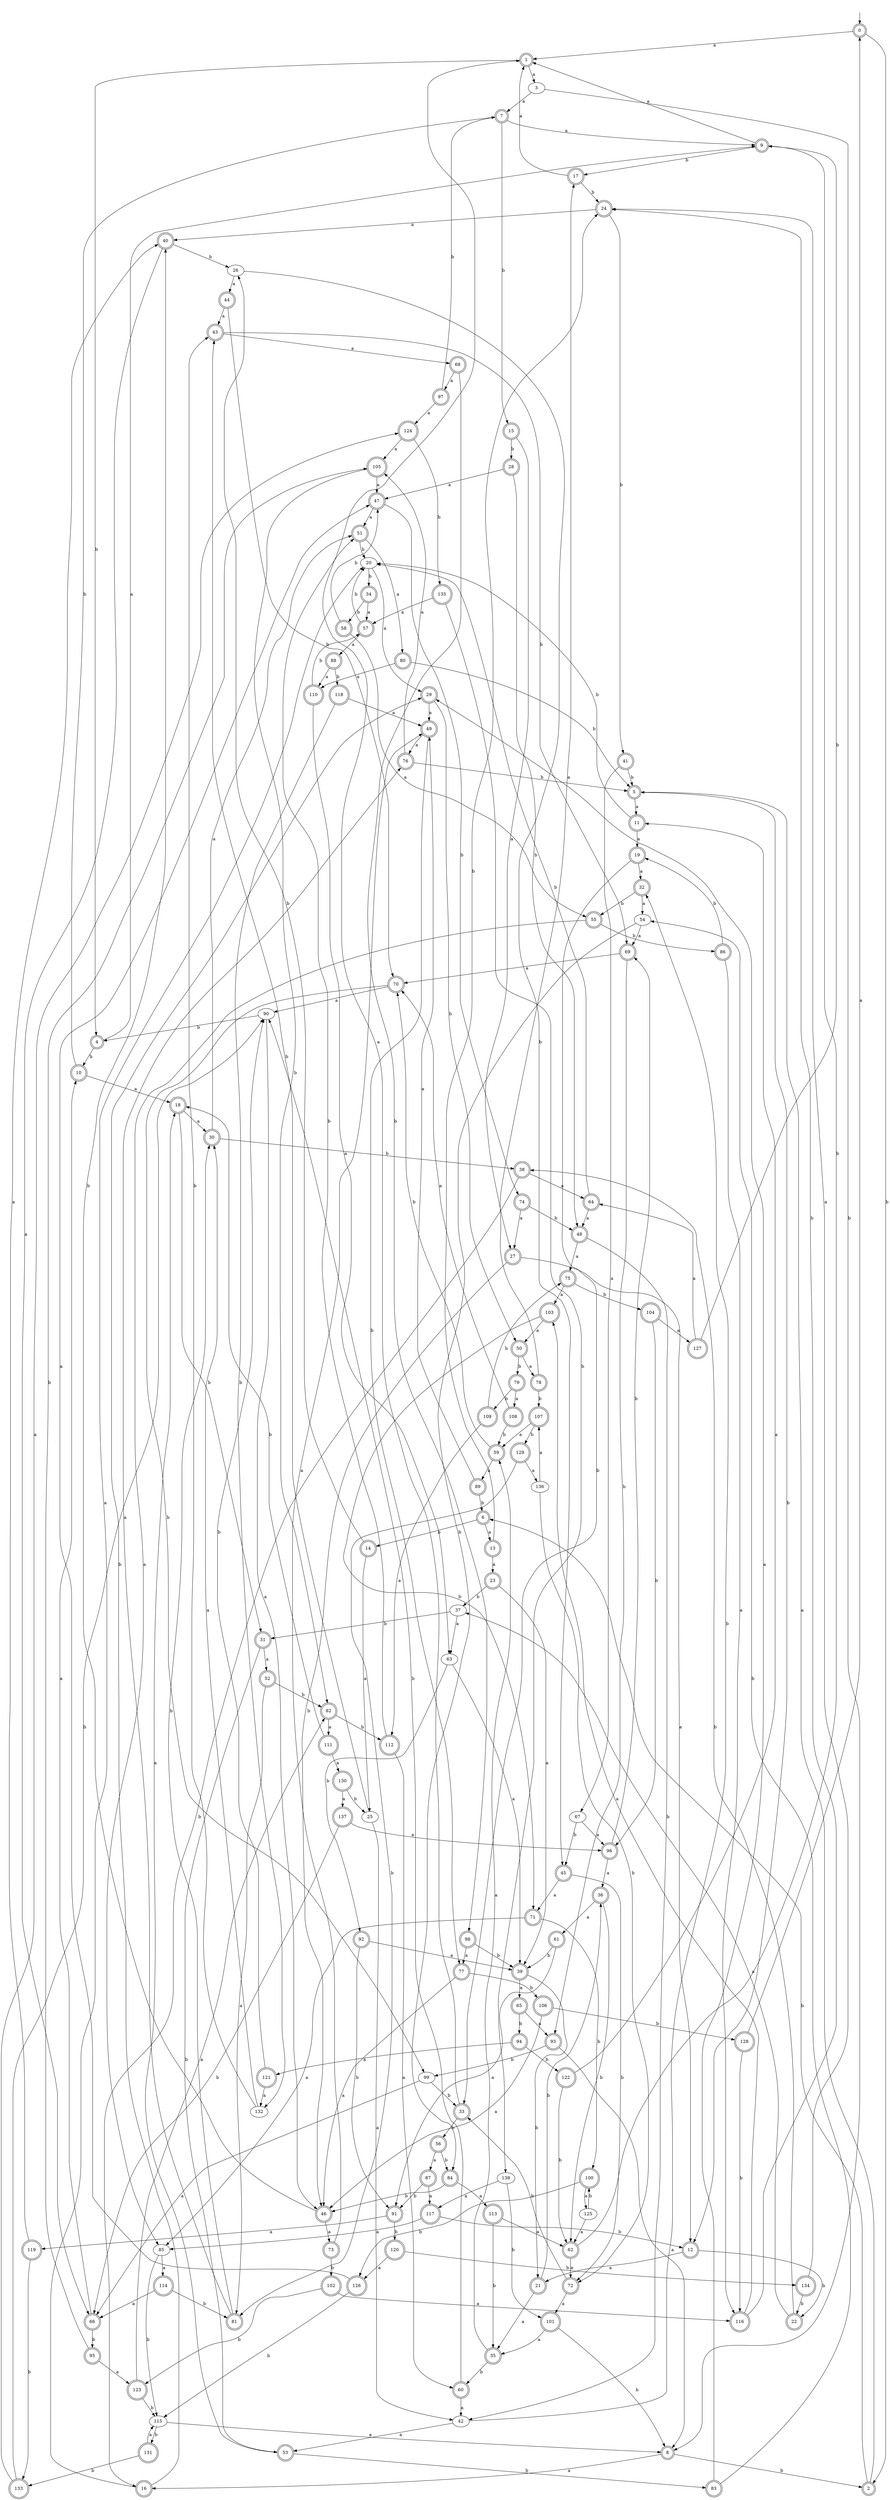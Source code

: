 digraph RandomDFA {
  __start0 [label="", shape=none];
  __start0 -> 0 [label=""];
  0 [shape=circle] [shape=doublecircle]
  0 -> 1 [label="a"]
  0 -> 2 [label="b"]
  1 [shape=doublecircle]
  1 -> 3 [label="a"]
  1 -> 4 [label="b"]
  2 [shape=doublecircle]
  2 -> 5 [label="a"]
  2 -> 6 [label="b"]
  3
  3 -> 7 [label="a"]
  3 -> 8 [label="b"]
  4 [shape=doublecircle]
  4 -> 9 [label="a"]
  4 -> 10 [label="b"]
  5 [shape=doublecircle]
  5 -> 11 [label="a"]
  5 -> 12 [label="b"]
  6 [shape=doublecircle]
  6 -> 13 [label="a"]
  6 -> 14 [label="b"]
  7 [shape=doublecircle]
  7 -> 9 [label="a"]
  7 -> 15 [label="b"]
  8 [shape=doublecircle]
  8 -> 16 [label="a"]
  8 -> 2 [label="b"]
  9 [shape=doublecircle]
  9 -> 1 [label="a"]
  9 -> 17 [label="b"]
  10 [shape=doublecircle]
  10 -> 18 [label="a"]
  10 -> 7 [label="b"]
  11 [shape=doublecircle]
  11 -> 19 [label="a"]
  11 -> 20 [label="b"]
  12 [shape=doublecircle]
  12 -> 21 [label="a"]
  12 -> 22 [label="b"]
  13 [shape=doublecircle]
  13 -> 23 [label="a"]
  13 -> 24 [label="b"]
  14 [shape=doublecircle]
  14 -> 25 [label="a"]
  14 -> 26 [label="b"]
  15 [shape=doublecircle]
  15 -> 27 [label="a"]
  15 -> 28 [label="b"]
  16 [shape=doublecircle]
  16 -> 20 [label="a"]
  16 -> 29 [label="b"]
  17 [shape=doublecircle]
  17 -> 1 [label="a"]
  17 -> 24 [label="b"]
  18 [shape=doublecircle]
  18 -> 30 [label="a"]
  18 -> 31 [label="b"]
  19 [shape=doublecircle]
  19 -> 32 [label="a"]
  19 -> 33 [label="b"]
  20
  20 -> 29 [label="a"]
  20 -> 34 [label="b"]
  21 [shape=doublecircle]
  21 -> 35 [label="a"]
  21 -> 36 [label="b"]
  22 [shape=doublecircle]
  22 -> 37 [label="a"]
  22 -> 38 [label="b"]
  23 [shape=doublecircle]
  23 -> 39 [label="a"]
  23 -> 37 [label="b"]
  24 [shape=doublecircle]
  24 -> 40 [label="a"]
  24 -> 41 [label="b"]
  25
  25 -> 42 [label="a"]
  25 -> 43 [label="b"]
  26
  26 -> 44 [label="a"]
  26 -> 45 [label="b"]
  27 [shape=doublecircle]
  27 -> 12 [label="a"]
  27 -> 46 [label="b"]
  28 [shape=doublecircle]
  28 -> 47 [label="a"]
  28 -> 48 [label="b"]
  29 [shape=doublecircle]
  29 -> 49 [label="a"]
  29 -> 50 [label="b"]
  30 [shape=doublecircle]
  30 -> 51 [label="a"]
  30 -> 38 [label="b"]
  31 [shape=doublecircle]
  31 -> 52 [label="a"]
  31 -> 53 [label="b"]
  32 [shape=doublecircle]
  32 -> 54 [label="a"]
  32 -> 55 [label="b"]
  33 [shape=doublecircle]
  33 -> 1 [label="a"]
  33 -> 56 [label="b"]
  34 [shape=doublecircle]
  34 -> 57 [label="a"]
  34 -> 58 [label="b"]
  35 [shape=doublecircle]
  35 -> 59 [label="a"]
  35 -> 60 [label="b"]
  36 [shape=doublecircle]
  36 -> 61 [label="a"]
  36 -> 62 [label="b"]
  37
  37 -> 63 [label="a"]
  37 -> 31 [label="b"]
  38 [shape=doublecircle]
  38 -> 64 [label="a"]
  38 -> 16 [label="b"]
  39 [shape=doublecircle]
  39 -> 65 [label="a"]
  39 -> 21 [label="b"]
  40 [shape=doublecircle]
  40 -> 66 [label="a"]
  40 -> 26 [label="b"]
  41 [shape=doublecircle]
  41 -> 67 [label="a"]
  41 -> 5 [label="b"]
  42
  42 -> 53 [label="a"]
  42 -> 32 [label="b"]
  43 [shape=doublecircle]
  43 -> 68 [label="a"]
  43 -> 69 [label="b"]
  44 [shape=doublecircle]
  44 -> 43 [label="a"]
  44 -> 70 [label="b"]
  45 [shape=doublecircle]
  45 -> 71 [label="a"]
  45 -> 72 [label="b"]
  46 [shape=doublecircle]
  46 -> 73 [label="a"]
  46 -> 40 [label="b"]
  47 [shape=doublecircle]
  47 -> 51 [label="a"]
  47 -> 74 [label="b"]
  48 [shape=doublecircle]
  48 -> 75 [label="a"]
  48 -> 42 [label="b"]
  49 [shape=doublecircle]
  49 -> 76 [label="a"]
  49 -> 77 [label="b"]
  50 [shape=doublecircle]
  50 -> 78 [label="a"]
  50 -> 79 [label="b"]
  51 [shape=doublecircle]
  51 -> 80 [label="a"]
  51 -> 20 [label="b"]
  52 [shape=doublecircle]
  52 -> 81 [label="a"]
  52 -> 82 [label="b"]
  53 [shape=doublecircle]
  53 -> 18 [label="a"]
  53 -> 83 [label="b"]
  54
  54 -> 69 [label="a"]
  54 -> 84 [label="b"]
  55 [shape=doublecircle]
  55 -> 85 [label="a"]
  55 -> 86 [label="b"]
  56 [shape=doublecircle]
  56 -> 87 [label="a"]
  56 -> 84 [label="b"]
  57 [shape=doublecircle]
  57 -> 88 [label="a"]
  57 -> 20 [label="b"]
  58 [shape=doublecircle]
  58 -> 55 [label="a"]
  58 -> 47 [label="b"]
  59 [shape=doublecircle]
  59 -> 89 [label="a"]
  59 -> 70 [label="b"]
  60 [shape=doublecircle]
  60 -> 42 [label="a"]
  60 -> 90 [label="b"]
  61 [shape=doublecircle]
  61 -> 91 [label="a"]
  61 -> 39 [label="b"]
  62 [shape=doublecircle]
  62 -> 72 [label="a"]
  62 -> 9 [label="b"]
  63
  63 -> 39 [label="a"]
  63 -> 92 [label="b"]
  64 [shape=doublecircle]
  64 -> 48 [label="a"]
  64 -> 20 [label="b"]
  65 [shape=doublecircle]
  65 -> 93 [label="a"]
  65 -> 94 [label="b"]
  66 [shape=doublecircle]
  66 -> 10 [label="a"]
  66 -> 95 [label="b"]
  67
  67 -> 96 [label="a"]
  67 -> 45 [label="b"]
  68 [shape=doublecircle]
  68 -> 97 [label="a"]
  68 -> 98 [label="b"]
  69 [shape=doublecircle]
  69 -> 70 [label="a"]
  69 -> 93 [label="b"]
  70 [shape=doublecircle]
  70 -> 90 [label="a"]
  70 -> 99 [label="b"]
  71 [shape=doublecircle]
  71 -> 85 [label="a"]
  71 -> 100 [label="b"]
  72 [shape=doublecircle]
  72 -> 101 [label="a"]
  72 -> 33 [label="b"]
  73 [shape=doublecircle]
  73 -> 49 [label="a"]
  73 -> 102 [label="b"]
  74 [shape=doublecircle]
  74 -> 27 [label="a"]
  74 -> 48 [label="b"]
  75 [shape=doublecircle]
  75 -> 103 [label="a"]
  75 -> 104 [label="b"]
  76 [shape=doublecircle]
  76 -> 105 [label="a"]
  76 -> 5 [label="b"]
  77 [shape=doublecircle]
  77 -> 46 [label="a"]
  77 -> 106 [label="b"]
  78 [shape=doublecircle]
  78 -> 17 [label="a"]
  78 -> 107 [label="b"]
  79 [shape=doublecircle]
  79 -> 108 [label="a"]
  79 -> 109 [label="b"]
  80 [shape=doublecircle]
  80 -> 110 [label="a"]
  80 -> 5 [label="b"]
  81 [shape=doublecircle]
  81 -> 76 [label="a"]
  81 -> 30 [label="b"]
  82 [shape=doublecircle]
  82 -> 111 [label="a"]
  82 -> 112 [label="b"]
  83 [shape=doublecircle]
  83 -> 29 [label="a"]
  83 -> 54 [label="b"]
  84 [shape=doublecircle]
  84 -> 113 [label="a"]
  84 -> 46 [label="b"]
  85
  85 -> 114 [label="a"]
  85 -> 115 [label="b"]
  86 [shape=doublecircle]
  86 -> 116 [label="a"]
  86 -> 19 [label="b"]
  87 [shape=doublecircle]
  87 -> 117 [label="a"]
  87 -> 91 [label="b"]
  88 [shape=doublecircle]
  88 -> 110 [label="a"]
  88 -> 118 [label="b"]
  89 [shape=doublecircle]
  89 -> 49 [label="a"]
  89 -> 6 [label="b"]
  90
  90 -> 46 [label="a"]
  90 -> 4 [label="b"]
  91 [shape=doublecircle]
  91 -> 119 [label="a"]
  91 -> 120 [label="b"]
  92 [shape=doublecircle]
  92 -> 39 [label="a"]
  92 -> 91 [label="b"]
  93 [shape=doublecircle]
  93 -> 8 [label="a"]
  93 -> 99 [label="b"]
  94 [shape=doublecircle]
  94 -> 121 [label="a"]
  94 -> 122 [label="b"]
  95 [shape=doublecircle]
  95 -> 123 [label="a"]
  95 -> 105 [label="b"]
  96 [shape=doublecircle]
  96 -> 36 [label="a"]
  96 -> 69 [label="b"]
  97 [shape=doublecircle]
  97 -> 124 [label="a"]
  97 -> 7 [label="b"]
  98 [shape=doublecircle]
  98 -> 77 [label="a"]
  98 -> 39 [label="b"]
  99
  99 -> 66 [label="a"]
  99 -> 33 [label="b"]
  100 [shape=doublecircle]
  100 -> 125 [label="a"]
  100 -> 126 [label="b"]
  101 [shape=doublecircle]
  101 -> 35 [label="a"]
  101 -> 8 [label="b"]
  102 [shape=doublecircle]
  102 -> 116 [label="a"]
  102 -> 123 [label="b"]
  103 [shape=doublecircle]
  103 -> 50 [label="a"]
  103 -> 71 [label="b"]
  104 [shape=doublecircle]
  104 -> 127 [label="a"]
  104 -> 96 [label="b"]
  105 [shape=doublecircle]
  105 -> 47 [label="a"]
  105 -> 82 [label="b"]
  106 [shape=doublecircle]
  106 -> 46 [label="a"]
  106 -> 128 [label="b"]
  107 [shape=doublecircle]
  107 -> 59 [label="a"]
  107 -> 129 [label="b"]
  108 [shape=doublecircle]
  108 -> 70 [label="a"]
  108 -> 59 [label="b"]
  109 [shape=doublecircle]
  109 -> 112 [label="a"]
  109 -> 75 [label="b"]
  110 [shape=doublecircle]
  110 -> 63 [label="a"]
  110 -> 57 [label="b"]
  111 [shape=doublecircle]
  111 -> 130 [label="a"]
  111 -> 18 [label="b"]
  112 [shape=doublecircle]
  112 -> 60 [label="a"]
  112 -> 51 [label="b"]
  113 [shape=doublecircle]
  113 -> 62 [label="a"]
  113 -> 35 [label="b"]
  114 [shape=doublecircle]
  114 -> 66 [label="a"]
  114 -> 81 [label="b"]
  115
  115 -> 8 [label="a"]
  115 -> 131 [label="b"]
  116 [shape=doublecircle]
  116 -> 103 [label="a"]
  116 -> 24 [label="b"]
  117 [shape=doublecircle]
  117 -> 85 [label="a"]
  117 -> 12 [label="b"]
  118 [shape=doublecircle]
  118 -> 49 [label="a"]
  118 -> 132 [label="b"]
  119 [shape=doublecircle]
  119 -> 40 [label="a"]
  119 -> 133 [label="b"]
  120 [shape=doublecircle]
  120 -> 126 [label="a"]
  120 -> 134 [label="b"]
  121 [shape=doublecircle]
  121 -> 132 [label="a"]
  121 -> 90 [label="b"]
  122 [shape=doublecircle]
  122 -> 11 [label="a"]
  122 -> 62 [label="b"]
  123 [shape=doublecircle]
  123 -> 82 [label="a"]
  123 -> 115 [label="b"]
  124 [shape=doublecircle]
  124 -> 105 [label="a"]
  124 -> 135 [label="b"]
  125
  125 -> 62 [label="a"]
  125 -> 100 [label="b"]
  126 [shape=doublecircle]
  126 -> 47 [label="a"]
  126 -> 115 [label="b"]
  127 [shape=doublecircle]
  127 -> 64 [label="a"]
  127 -> 9 [label="b"]
  128 [shape=doublecircle]
  128 -> 0 [label="a"]
  128 -> 116 [label="b"]
  129 [shape=doublecircle]
  129 -> 136 [label="a"]
  129 -> 81 [label="b"]
  130 [shape=doublecircle]
  130 -> 137 [label="a"]
  130 -> 25 [label="b"]
  131 [shape=doublecircle]
  131 -> 115 [label="a"]
  131 -> 133 [label="b"]
  132
  132 -> 30 [label="a"]
  132 -> 43 [label="b"]
  133 [shape=doublecircle]
  133 -> 124 [label="a"]
  133 -> 90 [label="b"]
  134 [shape=doublecircle]
  134 -> 24 [label="a"]
  134 -> 22 [label="b"]
  135 [shape=doublecircle]
  135 -> 57 [label="a"]
  135 -> 138 [label="b"]
  136
  136 -> 107 [label="a"]
  136 -> 72 [label="b"]
  137 [shape=doublecircle]
  137 -> 96 [label="a"]
  137 -> 66 [label="b"]
  138
  138 -> 117 [label="a"]
  138 -> 101 [label="b"]
}
